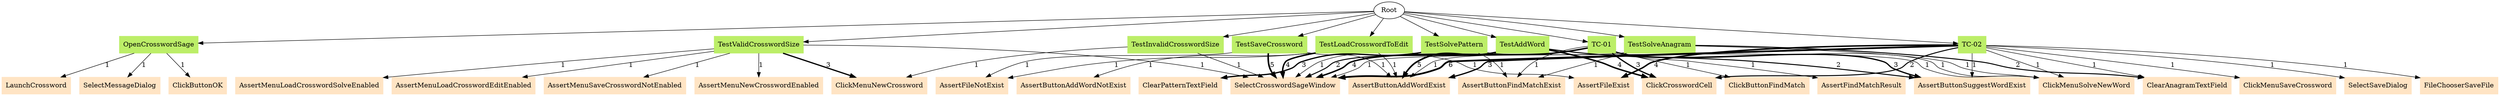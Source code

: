 // TC <-> LK
digraph {
	Root
	OpenCrosswordSage [color=darkolivegreen2 shape=box style=filled]
		Root -> OpenCrosswordSage
	LaunchCrossword [color=bisque shape=box style=filled]
	SelectMessageDialog [color=bisque shape=box style=filled]
	ClickButtonOK [color=bisque shape=box style=filled]
	TestValidCrosswordSize [color=darkolivegreen2 shape=box style=filled]
		Root -> TestValidCrosswordSize
	SelectCrosswordSageWindow [color=bisque shape=box style=filled]
	AssertMenuNewCrosswordEnabled [color=bisque shape=box style=filled]
	AssertMenuLoadCrosswordSolveEnabled [color=bisque shape=box style=filled]
	AssertMenuLoadCrosswordEditEnabled [color=bisque shape=box style=filled]
	AssertMenuSaveCrosswordNotEnabled [color=bisque shape=box style=filled]
	ClickMenuNewCrossword [color=bisque shape=box style=filled]
	ClickMenuNewCrossword [color=bisque shape=box style=filled]
	ClickMenuNewCrossword [color=bisque shape=box style=filled]
	TestInvalidCrosswordSize [color=darkolivegreen2 shape=box style=filled]
		Root -> TestInvalidCrosswordSize
	SelectCrosswordSageWindow [color=bisque shape=box style=filled]
	ClickMenuNewCrossword [color=bisque shape=box style=filled]
	TestAddWord [color=darkolivegreen2 shape=box style=filled]
		Root -> TestAddWord
	SelectCrosswordSageWindow [color=bisque shape=box style=filled]
	SelectCrosswordSageWindow [color=bisque shape=box style=filled]
	AssertButtonAddWordExist [color=bisque shape=box style=filled]
	ClickCrosswordCell [color=bisque shape=box style=filled]
	AssertButtonSuggestWordExist [color=bisque shape=box style=filled]
	AssertButtonAddWordExist [color=bisque shape=box style=filled]
	ClickCrosswordCell [color=bisque shape=box style=filled]
	AssertButtonSuggestWordExist [color=bisque shape=box style=filled]
	AssertButtonAddWordExist [color=bisque shape=box style=filled]
	ClickCrosswordCell [color=bisque shape=box style=filled]
	AssertButtonAddWordExist [color=bisque shape=box style=filled]
	AssertButtonAddWordExist [color=bisque shape=box style=filled]
	ClickCrosswordCell [color=bisque shape=box style=filled]
	TestSaveCrossword [color=darkolivegreen2 shape=box style=filled]
		Root -> TestSaveCrossword
	SelectCrosswordSageWindow [color=bisque shape=box style=filled]
	AssertFileNotExist [color=bisque shape=box style=filled]
	SelectCrosswordSageWindow [color=bisque shape=box style=filled]
	SelectCrosswordSageWindow [color=bisque shape=box style=filled]
	SelectCrosswordSageWindow [color=bisque shape=box style=filled]
	SelectCrosswordSageWindow [color=bisque shape=box style=filled]
	AssertButtonAddWordExist [color=bisque shape=box style=filled]
	TestLoadCrosswordToEdit [color=darkolivegreen2 shape=box style=filled]
		Root -> TestLoadCrosswordToEdit
	AssertFileNotExist [color=bisque shape=box style=filled]
	SelectCrosswordSageWindow [color=bisque shape=box style=filled]
	SelectCrosswordSageWindow [color=bisque shape=box style=filled]
	AssertButtonAddWordNotExist [color=bisque shape=box style=filled]
	AssertFileExist [color=bisque shape=box style=filled]
	SelectCrosswordSageWindow [color=bisque shape=box style=filled]
	SelectCrosswordSageWindow [color=bisque shape=box style=filled]
	AssertButtonAddWordExist [color=bisque shape=box style=filled]
	TestSolvePattern [color=darkolivegreen2 shape=box style=filled]
		Root -> TestSolvePattern
	SelectCrosswordSageWindow [color=bisque shape=box style=filled]
	ClickMenuSolveNewWord [color=bisque shape=box style=filled]
	AssertButtonFindMatchExist [color=bisque shape=box style=filled]
	ClearPatternTextField [color=bisque shape=box style=filled]
	ClearPatternTextField [color=bisque shape=box style=filled]
	ClearPatternTextField [color=bisque shape=box style=filled]
	TestSolveAnagram [color=darkolivegreen2 shape=box style=filled]
		Root -> TestSolveAnagram
	SelectCrosswordSageWindow [color=bisque shape=box style=filled]
	ClickMenuSolveNewWord [color=bisque shape=box style=filled]
	AssertButtonFindMatchExist [color=bisque shape=box style=filled]
	ClearAnagramTextField [color=bisque shape=box style=filled]
	ClearAnagramTextField [color=bisque shape=box style=filled]
	"TC-01" [color=darkolivegreen2 shape=box style=filled]
		Root -> "TC-01"
	SelectCrosswordSageWindow [color=bisque shape=box style=filled]
	SelectCrosswordSageWindow [color=bisque shape=box style=filled]
	AssertButtonAddWordExist [color=bisque shape=box style=filled]
	ClickCrosswordCell [color=bisque shape=box style=filled]
	AssertButtonSuggestWordExist [color=bisque shape=box style=filled]
	ClickCrosswordCell [color=bisque shape=box style=filled]
	AssertButtonSuggestWordExist [color=bisque shape=box style=filled]
	SelectCrosswordSageWindow [color=bisque shape=box style=filled]
	ClickMenuSolveNewWord [color=bisque shape=box style=filled]
	AssertButtonFindMatchExist [color=bisque shape=box style=filled]
	ClickButtonFindMatch [color=bisque shape=box style=filled]
	AssertFindMatchResult [color=bisque shape=box style=filled]
	SelectCrosswordSageWindow [color=bisque shape=box style=filled]
	ClickCrosswordCell [color=bisque shape=box style=filled]
	AssertButtonSuggestWordExist [color=bisque shape=box style=filled]
	"TC-02" [color=darkolivegreen2 shape=box style=filled]
		Root -> "TC-02"
	SelectCrosswordSageWindow [color=bisque shape=box style=filled]
	ClickMenuSolveNewWord [color=bisque shape=box style=filled]
	ClearAnagramTextField [color=bisque shape=box style=filled]
	AssertFileExist [color=bisque shape=box style=filled]
	SelectCrosswordSageWindow [color=bisque shape=box style=filled]
	SelectCrosswordSageWindow [color=bisque shape=box style=filled]
	AssertButtonAddWordExist [color=bisque shape=box style=filled]
	ClickCrosswordCell [color=bisque shape=box style=filled]
	ClickMenuSaveCrossword [color=bisque shape=box style=filled]
	SelectSaveDialog [color=bisque shape=box style=filled]
	FileChooserSaveFile [color=bisque shape=box style=filled]
	SelectCrosswordSageWindow [color=bisque shape=box style=filled]
	AssertButtonAddWordExist [color=bisque shape=box style=filled]
	ClickCrosswordCell [color=bisque shape=box style=filled]
	AssertButtonSuggestWordExist [color=bisque shape=box style=filled]
	SelectCrosswordSageWindow [color=bisque shape=box style=filled]
	AssertButtonAddWordExist [color=bisque shape=box style=filled]
	SelectCrosswordSageWindow [color=bisque shape=box style=filled]
	AssertFileExist [color=bisque shape=box style=filled]
	AssertFileExist [color=bisque shape=box style=filled]
	AssertFileExist [color=bisque shape=box style=filled]
		"TC-01" -> AssertButtonSuggestWordExist [label=3 penwidth=2.58496250072]
		"TC-02" -> ClickMenuSaveCrossword [label=1 penwidth=1.0]
		TestSolvePattern -> ClickMenuSolveNewWord [label=1 penwidth=1.0]
		"TC-02" -> ClearAnagramTextField [label=1 penwidth=1.0]
		TestAddWord -> AssertButtonSuggestWordExist [label=2 penwidth=2.0]
		TestAddWord -> ClickCrosswordCell [label=4 penwidth=3.0]
		TestSaveCrossword -> SelectCrosswordSageWindow [label=5 penwidth=3.32192809489]
		TestValidCrosswordSize -> AssertMenuLoadCrosswordSolveEnabled [label=1 penwidth=1.0]
		TestLoadCrosswordToEdit -> AssertButtonAddWordExist [label=1 penwidth=1.0]
		"TC-01" -> AssertFindMatchResult [label=1 penwidth=1.0]
		OpenCrosswordSage -> SelectMessageDialog [label=1 penwidth=1.0]
		TestSolvePattern -> AssertButtonFindMatchExist [label=1 penwidth=1.0]
		"TC-02" -> AssertFileExist [label=4 penwidth=3.0]
		TestValidCrosswordSize -> ClickMenuNewCrossword [label=3 penwidth=2.58496250072]
		TestInvalidCrosswordSize -> SelectCrosswordSageWindow [label=1 penwidth=1.0]
		TestValidCrosswordSize -> SelectCrosswordSageWindow [label=1 penwidth=1.0]
		"TC-02" -> AssertButtonAddWordExist [label=3 penwidth=2.58496250072]
		TestLoadCrosswordToEdit -> AssertFileExist [label=1 penwidth=1.0]
		"TC-01" -> ClickButtonFindMatch [label=1 penwidth=1.0]
		TestSolveAnagram -> ClickMenuSolveNewWord [label=1 penwidth=1.0]
		TestSolveAnagram -> ClearAnagramTextField [label=2 penwidth=2.0]
		TestAddWord -> SelectCrosswordSageWindow [label=2 penwidth=2.0]
		TestLoadCrosswordToEdit -> AssertButtonAddWordNotExist [label=1 penwidth=1.0]
		"TC-01" -> ClickMenuSolveNewWord [label=1 penwidth=1.0]
		"TC-01" -> AssertButtonAddWordExist [label=1 penwidth=1.0]
		"TC-02" -> ClickCrosswordCell [label=2 penwidth=2.0]
		TestSolvePattern -> ClearPatternTextField [label=3 penwidth=2.58496250072]
		"TC-01" -> AssertButtonFindMatchExist [label=1 penwidth=1.0]
		TestSaveCrossword -> AssertButtonAddWordExist [label=1 penwidth=1.0]
		"TC-01" -> ClickCrosswordCell [label=3 penwidth=2.58496250072]
		TestAddWord -> AssertButtonAddWordExist [label=5 penwidth=3.32192809489]
		OpenCrosswordSage -> LaunchCrossword [label=1 penwidth=1.0]
		"TC-01" -> SelectCrosswordSageWindow [label=4 penwidth=3.0]
		TestSolveAnagram -> SelectCrosswordSageWindow [label=1 penwidth=1.0]
		"TC-02" -> SelectSaveDialog [label=1 penwidth=1.0]
		"TC-02" -> SelectCrosswordSageWindow [label=6 penwidth=3.58496250072]
		TestSolveAnagram -> AssertButtonFindMatchExist [label=1 penwidth=1.0]
		TestLoadCrosswordToEdit -> AssertFileNotExist [label=1 penwidth=1.0]
		TestValidCrosswordSize -> AssertMenuSaveCrosswordNotEnabled [label=1 penwidth=1.0]
		"TC-02" -> FileChooserSaveFile [label=1 penwidth=1.0]
		"TC-02" -> AssertButtonSuggestWordExist [label=1 penwidth=1.0]
		TestInvalidCrosswordSize -> ClickMenuNewCrossword [label=1 penwidth=1.0]
		TestValidCrosswordSize -> AssertMenuLoadCrosswordEditEnabled [label=1 penwidth=1.0]
		TestLoadCrosswordToEdit -> SelectCrosswordSageWindow [label=4 penwidth=3.0]
		"TC-02" -> ClickMenuSolveNewWord [label=1 penwidth=1.0]
		TestValidCrosswordSize -> AssertMenuNewCrosswordEnabled [label=1 penwidth=1.0]
		TestSolvePattern -> SelectCrosswordSageWindow [label=1 penwidth=1.0]
		OpenCrosswordSage -> ClickButtonOK [label=1 penwidth=1.0]
		TestSaveCrossword -> AssertFileNotExist [label=1 penwidth=1.0]
}